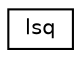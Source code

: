 digraph G
{
  edge [fontname="Helvetica",fontsize="10",labelfontname="Helvetica",labelfontsize="10"];
  node [fontname="Helvetica",fontsize="10",shape=record];
  rankdir=LR;
  Node1 [label="lsq",height=0.2,width=0.4,color="black", fillcolor="white", style="filled",URL="$classlsq.html"];
}

